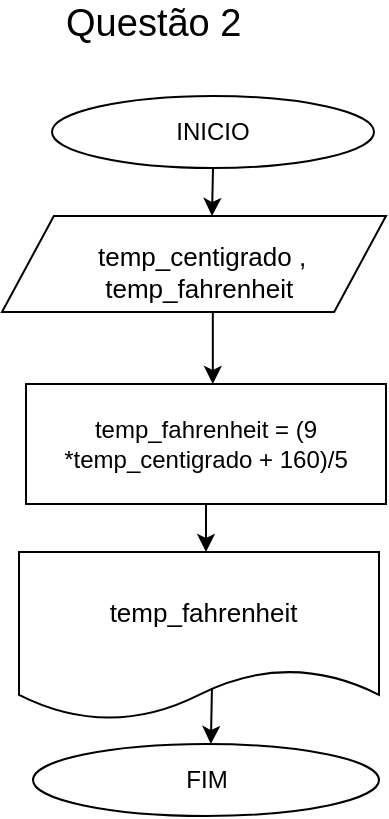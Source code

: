<mxfile version="12.7.9"><diagram id="A-nyStllS5jkGB8Nx_MT" name="Página-1"><mxGraphModel dx="868" dy="450" grid="1" gridSize="12" guides="1" tooltips="1" connect="1" arrows="1" fold="1" page="1" pageScale="1" pageWidth="827" pageHeight="1169" math="0" shadow="0"><root><mxCell id="0"/><mxCell id="1" parent="0"/><mxCell id="6VA60c01G8MNJQcHpXKa-1" value="INICIO" style="ellipse;whiteSpace=wrap;html=1;" vertex="1" parent="1"><mxGeometry x="157" y="60" width="161" height="36" as="geometry"/></mxCell><mxCell id="6VA60c01G8MNJQcHpXKa-14" value="" style="shape=parallelogram;perimeter=parallelogramPerimeter;whiteSpace=wrap;html=1;strokeWidth=1;fontSize=9;size=0.135;" vertex="1" parent="1"><mxGeometry x="132" y="120" width="192" height="48" as="geometry"/></mxCell><mxCell id="6VA60c01G8MNJQcHpXKa-50" style="edgeStyle=orthogonalEdgeStyle;rounded=0;orthogonalLoop=1;jettySize=auto;html=1;fontSize=13;exitX=0.5;exitY=1;exitDx=0;exitDy=0;" edge="1" parent="1" source="6VA60c01G8MNJQcHpXKa-16" target="6VA60c01G8MNJQcHpXKa-23"><mxGeometry relative="1" as="geometry"><Array as="points"><mxPoint x="234" y="276"/><mxPoint x="234" y="276"/></Array></mxGeometry></mxCell><mxCell id="6VA60c01G8MNJQcHpXKa-16" value="&lt;font style=&quot;font-size: 12px&quot;&gt;temp_fahrenheit = (9 *temp_centigrado + 160)/5&lt;/font&gt;" style="rounded=0;whiteSpace=wrap;html=1;strokeWidth=1;fontSize=9;" vertex="1" parent="1"><mxGeometry x="144" y="204" width="180" height="60" as="geometry"/></mxCell><mxCell id="6VA60c01G8MNJQcHpXKa-23" value="&amp;nbsp;temp_fahrenheit" style="shape=document;whiteSpace=wrap;html=1;boundedLbl=1;strokeWidth=1;fontSize=13;size=0.3;" vertex="1" parent="1"><mxGeometry x="140.5" y="288" width="180" height="84" as="geometry"/></mxCell><mxCell id="6VA60c01G8MNJQcHpXKa-33" value="FIM" style="ellipse;whiteSpace=wrap;html=1;" vertex="1" parent="1"><mxGeometry x="147.5" y="384" width="173" height="36" as="geometry"/></mxCell><mxCell id="6VA60c01G8MNJQcHpXKa-35" value="" style="endArrow=classic;html=1;fontSize=9;" edge="1" parent="1"><mxGeometry width="50" height="50" relative="1" as="geometry"><mxPoint x="237.5" y="96" as="sourcePoint"/><mxPoint x="237" y="120" as="targetPoint"/></mxGeometry></mxCell><mxCell id="6VA60c01G8MNJQcHpXKa-41" value="&lt;font style=&quot;font-size: 19px&quot;&gt;Questão 2&amp;nbsp;&lt;/font&gt;" style="text;html=1;align=center;verticalAlign=middle;resizable=0;points=[];autosize=1;fontSize=9;" vertex="1" parent="1"><mxGeometry x="156" y="12" width="108" height="24" as="geometry"/></mxCell><mxCell id="6VA60c01G8MNJQcHpXKa-49" value="" style="edgeStyle=orthogonalEdgeStyle;rounded=0;orthogonalLoop=1;jettySize=auto;html=1;fontSize=13;exitX=0.549;exitY=1;exitDx=0;exitDy=0;exitPerimeter=0;" edge="1" parent="1" source="6VA60c01G8MNJQcHpXKa-14" target="6VA60c01G8MNJQcHpXKa-16"><mxGeometry relative="1" as="geometry"><mxPoint x="244" y="180" as="sourcePoint"/><Array as="points"><mxPoint x="244" y="204"/><mxPoint x="244" y="204"/></Array></mxGeometry></mxCell><mxCell id="6VA60c01G8MNJQcHpXKa-42" value="temp_centigrado ,&lt;br style=&quot;font-size: 13px;&quot;&gt;&amp;nbsp;temp_fahrenheit" style="text;html=1;fontSize=13;" vertex="1" parent="1"><mxGeometry x="177.5" y="126" width="132" height="36" as="geometry"/></mxCell><mxCell id="6VA60c01G8MNJQcHpXKa-53" value="" style="endArrow=classic;html=1;fontSize=13;exitX=0.536;exitY=0.81;exitDx=0;exitDy=0;exitPerimeter=0;entryX=0.514;entryY=0;entryDx=0;entryDy=0;entryPerimeter=0;" edge="1" parent="1" source="6VA60c01G8MNJQcHpXKa-23" target="6VA60c01G8MNJQcHpXKa-33"><mxGeometry width="50" height="50" relative="1" as="geometry"><mxPoint x="240" y="398" as="sourcePoint"/><mxPoint x="234" y="384" as="targetPoint"/></mxGeometry></mxCell></root></mxGraphModel></diagram></mxfile>